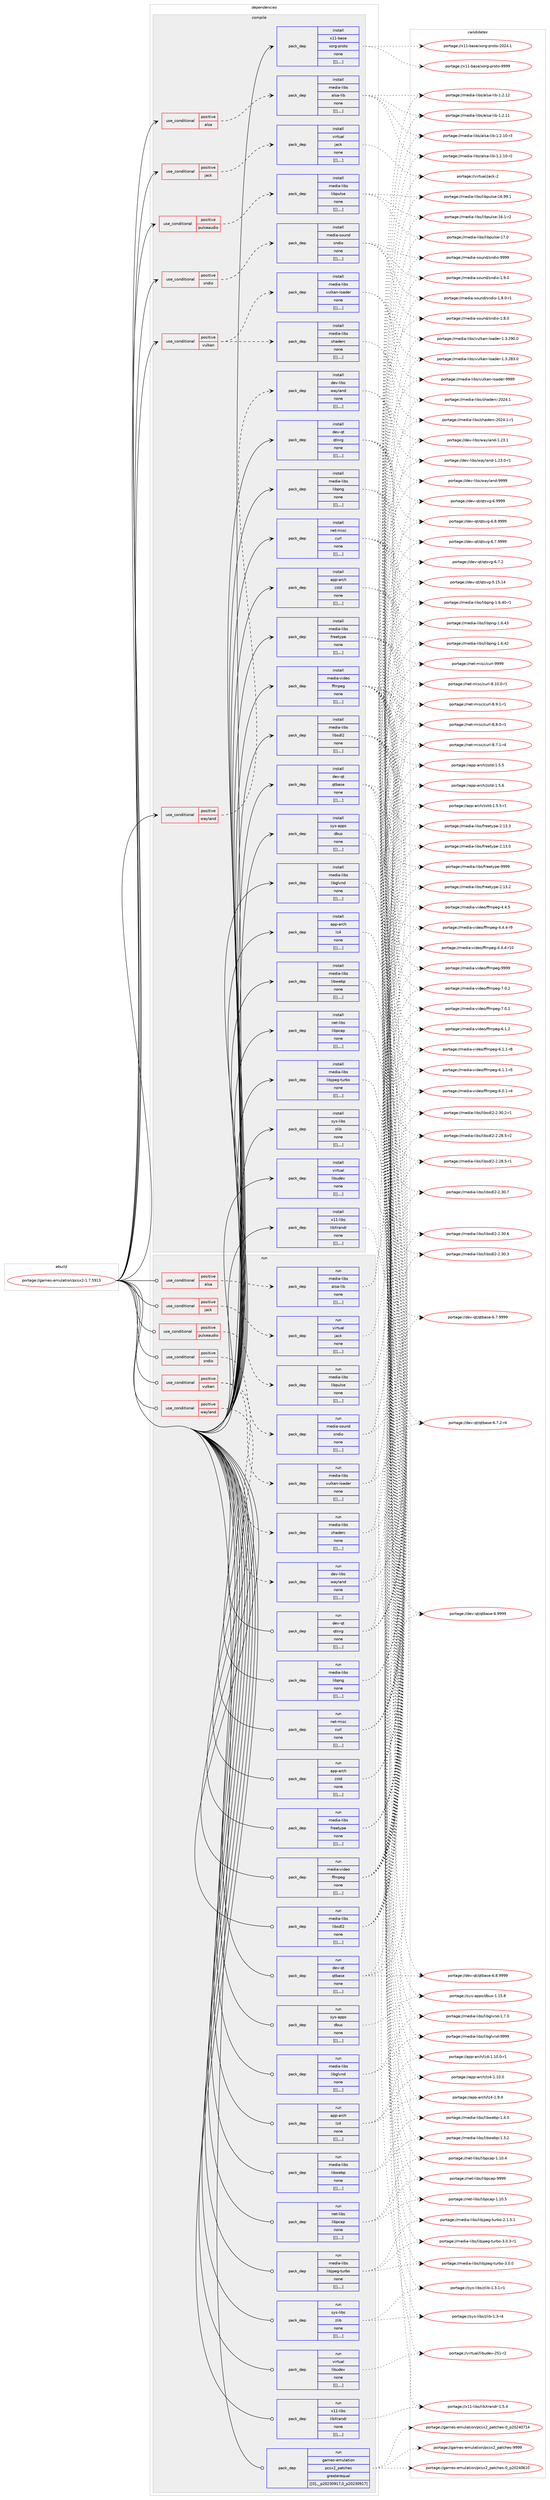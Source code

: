 digraph prolog {

# *************
# Graph options
# *************

newrank=true;
concentrate=true;
compound=true;
graph [rankdir=LR,fontname=Helvetica,fontsize=10,ranksep=1.5];#, ranksep=2.5, nodesep=0.2];
edge  [arrowhead=vee];
node  [fontname=Helvetica,fontsize=10];

# **********
# The ebuild
# **********

subgraph cluster_leftcol {
color=gray;
label=<<i>ebuild</i>>;
id [label="portage://games-emulation/pcsx2-1.7.5913", color=red, width=4, href="../games-emulation/pcsx2-1.7.5913.svg"];
}

# ****************
# The dependencies
# ****************

subgraph cluster_midcol {
color=gray;
label=<<i>dependencies</i>>;
subgraph cluster_compile {
fillcolor="#eeeeee";
style=filled;
label=<<i>compile</i>>;
subgraph cond65284 {
dependency231784 [label=<<TABLE BORDER="0" CELLBORDER="1" CELLSPACING="0" CELLPADDING="4"><TR><TD ROWSPAN="3" CELLPADDING="10">use_conditional</TD></TR><TR><TD>positive</TD></TR><TR><TD>alsa</TD></TR></TABLE>>, shape=none, color=red];
subgraph pack165015 {
dependency231785 [label=<<TABLE BORDER="0" CELLBORDER="1" CELLSPACING="0" CELLPADDING="4" WIDTH="220"><TR><TD ROWSPAN="6" CELLPADDING="30">pack_dep</TD></TR><TR><TD WIDTH="110">install</TD></TR><TR><TD>media-libs</TD></TR><TR><TD>alsa-lib</TD></TR><TR><TD>none</TD></TR><TR><TD>[[],,,,]</TD></TR></TABLE>>, shape=none, color=blue];
}
dependency231784:e -> dependency231785:w [weight=20,style="dashed",arrowhead="vee"];
}
id:e -> dependency231784:w [weight=20,style="solid",arrowhead="vee"];
subgraph cond65285 {
dependency231786 [label=<<TABLE BORDER="0" CELLBORDER="1" CELLSPACING="0" CELLPADDING="4"><TR><TD ROWSPAN="3" CELLPADDING="10">use_conditional</TD></TR><TR><TD>positive</TD></TR><TR><TD>jack</TD></TR></TABLE>>, shape=none, color=red];
subgraph pack165016 {
dependency231787 [label=<<TABLE BORDER="0" CELLBORDER="1" CELLSPACING="0" CELLPADDING="4" WIDTH="220"><TR><TD ROWSPAN="6" CELLPADDING="30">pack_dep</TD></TR><TR><TD WIDTH="110">install</TD></TR><TR><TD>virtual</TD></TR><TR><TD>jack</TD></TR><TR><TD>none</TD></TR><TR><TD>[[],,,,]</TD></TR></TABLE>>, shape=none, color=blue];
}
dependency231786:e -> dependency231787:w [weight=20,style="dashed",arrowhead="vee"];
}
id:e -> dependency231786:w [weight=20,style="solid",arrowhead="vee"];
subgraph cond65286 {
dependency231788 [label=<<TABLE BORDER="0" CELLBORDER="1" CELLSPACING="0" CELLPADDING="4"><TR><TD ROWSPAN="3" CELLPADDING="10">use_conditional</TD></TR><TR><TD>positive</TD></TR><TR><TD>pulseaudio</TD></TR></TABLE>>, shape=none, color=red];
subgraph pack165017 {
dependency231789 [label=<<TABLE BORDER="0" CELLBORDER="1" CELLSPACING="0" CELLPADDING="4" WIDTH="220"><TR><TD ROWSPAN="6" CELLPADDING="30">pack_dep</TD></TR><TR><TD WIDTH="110">install</TD></TR><TR><TD>media-libs</TD></TR><TR><TD>libpulse</TD></TR><TR><TD>none</TD></TR><TR><TD>[[],,,,]</TD></TR></TABLE>>, shape=none, color=blue];
}
dependency231788:e -> dependency231789:w [weight=20,style="dashed",arrowhead="vee"];
}
id:e -> dependency231788:w [weight=20,style="solid",arrowhead="vee"];
subgraph cond65287 {
dependency231790 [label=<<TABLE BORDER="0" CELLBORDER="1" CELLSPACING="0" CELLPADDING="4"><TR><TD ROWSPAN="3" CELLPADDING="10">use_conditional</TD></TR><TR><TD>positive</TD></TR><TR><TD>sndio</TD></TR></TABLE>>, shape=none, color=red];
subgraph pack165018 {
dependency231791 [label=<<TABLE BORDER="0" CELLBORDER="1" CELLSPACING="0" CELLPADDING="4" WIDTH="220"><TR><TD ROWSPAN="6" CELLPADDING="30">pack_dep</TD></TR><TR><TD WIDTH="110">install</TD></TR><TR><TD>media-sound</TD></TR><TR><TD>sndio</TD></TR><TR><TD>none</TD></TR><TR><TD>[[],,,,]</TD></TR></TABLE>>, shape=none, color=blue];
}
dependency231790:e -> dependency231791:w [weight=20,style="dashed",arrowhead="vee"];
}
id:e -> dependency231790:w [weight=20,style="solid",arrowhead="vee"];
subgraph cond65288 {
dependency231792 [label=<<TABLE BORDER="0" CELLBORDER="1" CELLSPACING="0" CELLPADDING="4"><TR><TD ROWSPAN="3" CELLPADDING="10">use_conditional</TD></TR><TR><TD>positive</TD></TR><TR><TD>vulkan</TD></TR></TABLE>>, shape=none, color=red];
subgraph pack165019 {
dependency231793 [label=<<TABLE BORDER="0" CELLBORDER="1" CELLSPACING="0" CELLPADDING="4" WIDTH="220"><TR><TD ROWSPAN="6" CELLPADDING="30">pack_dep</TD></TR><TR><TD WIDTH="110">install</TD></TR><TR><TD>media-libs</TD></TR><TR><TD>shaderc</TD></TR><TR><TD>none</TD></TR><TR><TD>[[],,,,]</TD></TR></TABLE>>, shape=none, color=blue];
}
dependency231792:e -> dependency231793:w [weight=20,style="dashed",arrowhead="vee"];
subgraph pack165020 {
dependency231794 [label=<<TABLE BORDER="0" CELLBORDER="1" CELLSPACING="0" CELLPADDING="4" WIDTH="220"><TR><TD ROWSPAN="6" CELLPADDING="30">pack_dep</TD></TR><TR><TD WIDTH="110">install</TD></TR><TR><TD>media-libs</TD></TR><TR><TD>vulkan-loader</TD></TR><TR><TD>none</TD></TR><TR><TD>[[],,,,]</TD></TR></TABLE>>, shape=none, color=blue];
}
dependency231792:e -> dependency231794:w [weight=20,style="dashed",arrowhead="vee"];
}
id:e -> dependency231792:w [weight=20,style="solid",arrowhead="vee"];
subgraph cond65289 {
dependency231795 [label=<<TABLE BORDER="0" CELLBORDER="1" CELLSPACING="0" CELLPADDING="4"><TR><TD ROWSPAN="3" CELLPADDING="10">use_conditional</TD></TR><TR><TD>positive</TD></TR><TR><TD>wayland</TD></TR></TABLE>>, shape=none, color=red];
subgraph pack165021 {
dependency231796 [label=<<TABLE BORDER="0" CELLBORDER="1" CELLSPACING="0" CELLPADDING="4" WIDTH="220"><TR><TD ROWSPAN="6" CELLPADDING="30">pack_dep</TD></TR><TR><TD WIDTH="110">install</TD></TR><TR><TD>dev-libs</TD></TR><TR><TD>wayland</TD></TR><TR><TD>none</TD></TR><TR><TD>[[],,,,]</TD></TR></TABLE>>, shape=none, color=blue];
}
dependency231795:e -> dependency231796:w [weight=20,style="dashed",arrowhead="vee"];
}
id:e -> dependency231795:w [weight=20,style="solid",arrowhead="vee"];
subgraph pack165022 {
dependency231797 [label=<<TABLE BORDER="0" CELLBORDER="1" CELLSPACING="0" CELLPADDING="4" WIDTH="220"><TR><TD ROWSPAN="6" CELLPADDING="30">pack_dep</TD></TR><TR><TD WIDTH="110">install</TD></TR><TR><TD>app-arch</TD></TR><TR><TD>lz4</TD></TR><TR><TD>none</TD></TR><TR><TD>[[],,,,]</TD></TR></TABLE>>, shape=none, color=blue];
}
id:e -> dependency231797:w [weight=20,style="solid",arrowhead="vee"];
subgraph pack165023 {
dependency231798 [label=<<TABLE BORDER="0" CELLBORDER="1" CELLSPACING="0" CELLPADDING="4" WIDTH="220"><TR><TD ROWSPAN="6" CELLPADDING="30">pack_dep</TD></TR><TR><TD WIDTH="110">install</TD></TR><TR><TD>app-arch</TD></TR><TR><TD>zstd</TD></TR><TR><TD>none</TD></TR><TR><TD>[[],,,,]</TD></TR></TABLE>>, shape=none, color=blue];
}
id:e -> dependency231798:w [weight=20,style="solid",arrowhead="vee"];
subgraph pack165024 {
dependency231799 [label=<<TABLE BORDER="0" CELLBORDER="1" CELLSPACING="0" CELLPADDING="4" WIDTH="220"><TR><TD ROWSPAN="6" CELLPADDING="30">pack_dep</TD></TR><TR><TD WIDTH="110">install</TD></TR><TR><TD>dev-qt</TD></TR><TR><TD>qtbase</TD></TR><TR><TD>none</TD></TR><TR><TD>[[],,,,]</TD></TR></TABLE>>, shape=none, color=blue];
}
id:e -> dependency231799:w [weight=20,style="solid",arrowhead="vee"];
subgraph pack165025 {
dependency231800 [label=<<TABLE BORDER="0" CELLBORDER="1" CELLSPACING="0" CELLPADDING="4" WIDTH="220"><TR><TD ROWSPAN="6" CELLPADDING="30">pack_dep</TD></TR><TR><TD WIDTH="110">install</TD></TR><TR><TD>dev-qt</TD></TR><TR><TD>qtsvg</TD></TR><TR><TD>none</TD></TR><TR><TD>[[],,,,]</TD></TR></TABLE>>, shape=none, color=blue];
}
id:e -> dependency231800:w [weight=20,style="solid",arrowhead="vee"];
subgraph pack165026 {
dependency231801 [label=<<TABLE BORDER="0" CELLBORDER="1" CELLSPACING="0" CELLPADDING="4" WIDTH="220"><TR><TD ROWSPAN="6" CELLPADDING="30">pack_dep</TD></TR><TR><TD WIDTH="110">install</TD></TR><TR><TD>media-libs</TD></TR><TR><TD>freetype</TD></TR><TR><TD>none</TD></TR><TR><TD>[[],,,,]</TD></TR></TABLE>>, shape=none, color=blue];
}
id:e -> dependency231801:w [weight=20,style="solid",arrowhead="vee"];
subgraph pack165027 {
dependency231802 [label=<<TABLE BORDER="0" CELLBORDER="1" CELLSPACING="0" CELLPADDING="4" WIDTH="220"><TR><TD ROWSPAN="6" CELLPADDING="30">pack_dep</TD></TR><TR><TD WIDTH="110">install</TD></TR><TR><TD>media-libs</TD></TR><TR><TD>libglvnd</TD></TR><TR><TD>none</TD></TR><TR><TD>[[],,,,]</TD></TR></TABLE>>, shape=none, color=blue];
}
id:e -> dependency231802:w [weight=20,style="solid",arrowhead="vee"];
subgraph pack165028 {
dependency231803 [label=<<TABLE BORDER="0" CELLBORDER="1" CELLSPACING="0" CELLPADDING="4" WIDTH="220"><TR><TD ROWSPAN="6" CELLPADDING="30">pack_dep</TD></TR><TR><TD WIDTH="110">install</TD></TR><TR><TD>media-libs</TD></TR><TR><TD>libjpeg-turbo</TD></TR><TR><TD>none</TD></TR><TR><TD>[[],,,,]</TD></TR></TABLE>>, shape=none, color=blue];
}
id:e -> dependency231803:w [weight=20,style="solid",arrowhead="vee"];
subgraph pack165029 {
dependency231804 [label=<<TABLE BORDER="0" CELLBORDER="1" CELLSPACING="0" CELLPADDING="4" WIDTH="220"><TR><TD ROWSPAN="6" CELLPADDING="30">pack_dep</TD></TR><TR><TD WIDTH="110">install</TD></TR><TR><TD>media-libs</TD></TR><TR><TD>libpng</TD></TR><TR><TD>none</TD></TR><TR><TD>[[],,,,]</TD></TR></TABLE>>, shape=none, color=blue];
}
id:e -> dependency231804:w [weight=20,style="solid",arrowhead="vee"];
subgraph pack165030 {
dependency231805 [label=<<TABLE BORDER="0" CELLBORDER="1" CELLSPACING="0" CELLPADDING="4" WIDTH="220"><TR><TD ROWSPAN="6" CELLPADDING="30">pack_dep</TD></TR><TR><TD WIDTH="110">install</TD></TR><TR><TD>media-libs</TD></TR><TR><TD>libsdl2</TD></TR><TR><TD>none</TD></TR><TR><TD>[[],,,,]</TD></TR></TABLE>>, shape=none, color=blue];
}
id:e -> dependency231805:w [weight=20,style="solid",arrowhead="vee"];
subgraph pack165031 {
dependency231806 [label=<<TABLE BORDER="0" CELLBORDER="1" CELLSPACING="0" CELLPADDING="4" WIDTH="220"><TR><TD ROWSPAN="6" CELLPADDING="30">pack_dep</TD></TR><TR><TD WIDTH="110">install</TD></TR><TR><TD>media-libs</TD></TR><TR><TD>libwebp</TD></TR><TR><TD>none</TD></TR><TR><TD>[[],,,,]</TD></TR></TABLE>>, shape=none, color=blue];
}
id:e -> dependency231806:w [weight=20,style="solid",arrowhead="vee"];
subgraph pack165032 {
dependency231807 [label=<<TABLE BORDER="0" CELLBORDER="1" CELLSPACING="0" CELLPADDING="4" WIDTH="220"><TR><TD ROWSPAN="6" CELLPADDING="30">pack_dep</TD></TR><TR><TD WIDTH="110">install</TD></TR><TR><TD>media-video</TD></TR><TR><TD>ffmpeg</TD></TR><TR><TD>none</TD></TR><TR><TD>[[],,,,]</TD></TR></TABLE>>, shape=none, color=blue];
}
id:e -> dependency231807:w [weight=20,style="solid",arrowhead="vee"];
subgraph pack165033 {
dependency231808 [label=<<TABLE BORDER="0" CELLBORDER="1" CELLSPACING="0" CELLPADDING="4" WIDTH="220"><TR><TD ROWSPAN="6" CELLPADDING="30">pack_dep</TD></TR><TR><TD WIDTH="110">install</TD></TR><TR><TD>net-libs</TD></TR><TR><TD>libpcap</TD></TR><TR><TD>none</TD></TR><TR><TD>[[],,,,]</TD></TR></TABLE>>, shape=none, color=blue];
}
id:e -> dependency231808:w [weight=20,style="solid",arrowhead="vee"];
subgraph pack165034 {
dependency231809 [label=<<TABLE BORDER="0" CELLBORDER="1" CELLSPACING="0" CELLPADDING="4" WIDTH="220"><TR><TD ROWSPAN="6" CELLPADDING="30">pack_dep</TD></TR><TR><TD WIDTH="110">install</TD></TR><TR><TD>net-misc</TD></TR><TR><TD>curl</TD></TR><TR><TD>none</TD></TR><TR><TD>[[],,,,]</TD></TR></TABLE>>, shape=none, color=blue];
}
id:e -> dependency231809:w [weight=20,style="solid",arrowhead="vee"];
subgraph pack165035 {
dependency231810 [label=<<TABLE BORDER="0" CELLBORDER="1" CELLSPACING="0" CELLPADDING="4" WIDTH="220"><TR><TD ROWSPAN="6" CELLPADDING="30">pack_dep</TD></TR><TR><TD WIDTH="110">install</TD></TR><TR><TD>sys-apps</TD></TR><TR><TD>dbus</TD></TR><TR><TD>none</TD></TR><TR><TD>[[],,,,]</TD></TR></TABLE>>, shape=none, color=blue];
}
id:e -> dependency231810:w [weight=20,style="solid",arrowhead="vee"];
subgraph pack165036 {
dependency231811 [label=<<TABLE BORDER="0" CELLBORDER="1" CELLSPACING="0" CELLPADDING="4" WIDTH="220"><TR><TD ROWSPAN="6" CELLPADDING="30">pack_dep</TD></TR><TR><TD WIDTH="110">install</TD></TR><TR><TD>sys-libs</TD></TR><TR><TD>zlib</TD></TR><TR><TD>none</TD></TR><TR><TD>[[],,,,]</TD></TR></TABLE>>, shape=none, color=blue];
}
id:e -> dependency231811:w [weight=20,style="solid",arrowhead="vee"];
subgraph pack165037 {
dependency231812 [label=<<TABLE BORDER="0" CELLBORDER="1" CELLSPACING="0" CELLPADDING="4" WIDTH="220"><TR><TD ROWSPAN="6" CELLPADDING="30">pack_dep</TD></TR><TR><TD WIDTH="110">install</TD></TR><TR><TD>virtual</TD></TR><TR><TD>libudev</TD></TR><TR><TD>none</TD></TR><TR><TD>[[],,,,]</TD></TR></TABLE>>, shape=none, color=blue];
}
id:e -> dependency231812:w [weight=20,style="solid",arrowhead="vee"];
subgraph pack165038 {
dependency231813 [label=<<TABLE BORDER="0" CELLBORDER="1" CELLSPACING="0" CELLPADDING="4" WIDTH="220"><TR><TD ROWSPAN="6" CELLPADDING="30">pack_dep</TD></TR><TR><TD WIDTH="110">install</TD></TR><TR><TD>x11-base</TD></TR><TR><TD>xorg-proto</TD></TR><TR><TD>none</TD></TR><TR><TD>[[],,,,]</TD></TR></TABLE>>, shape=none, color=blue];
}
id:e -> dependency231813:w [weight=20,style="solid",arrowhead="vee"];
subgraph pack165039 {
dependency231814 [label=<<TABLE BORDER="0" CELLBORDER="1" CELLSPACING="0" CELLPADDING="4" WIDTH="220"><TR><TD ROWSPAN="6" CELLPADDING="30">pack_dep</TD></TR><TR><TD WIDTH="110">install</TD></TR><TR><TD>x11-libs</TD></TR><TR><TD>libXrandr</TD></TR><TR><TD>none</TD></TR><TR><TD>[[],,,,]</TD></TR></TABLE>>, shape=none, color=blue];
}
id:e -> dependency231814:w [weight=20,style="solid",arrowhead="vee"];
}
subgraph cluster_compileandrun {
fillcolor="#eeeeee";
style=filled;
label=<<i>compile and run</i>>;
}
subgraph cluster_run {
fillcolor="#eeeeee";
style=filled;
label=<<i>run</i>>;
subgraph cond65290 {
dependency231815 [label=<<TABLE BORDER="0" CELLBORDER="1" CELLSPACING="0" CELLPADDING="4"><TR><TD ROWSPAN="3" CELLPADDING="10">use_conditional</TD></TR><TR><TD>positive</TD></TR><TR><TD>alsa</TD></TR></TABLE>>, shape=none, color=red];
subgraph pack165040 {
dependency231816 [label=<<TABLE BORDER="0" CELLBORDER="1" CELLSPACING="0" CELLPADDING="4" WIDTH="220"><TR><TD ROWSPAN="6" CELLPADDING="30">pack_dep</TD></TR><TR><TD WIDTH="110">run</TD></TR><TR><TD>media-libs</TD></TR><TR><TD>alsa-lib</TD></TR><TR><TD>none</TD></TR><TR><TD>[[],,,,]</TD></TR></TABLE>>, shape=none, color=blue];
}
dependency231815:e -> dependency231816:w [weight=20,style="dashed",arrowhead="vee"];
}
id:e -> dependency231815:w [weight=20,style="solid",arrowhead="odot"];
subgraph cond65291 {
dependency231817 [label=<<TABLE BORDER="0" CELLBORDER="1" CELLSPACING="0" CELLPADDING="4"><TR><TD ROWSPAN="3" CELLPADDING="10">use_conditional</TD></TR><TR><TD>positive</TD></TR><TR><TD>jack</TD></TR></TABLE>>, shape=none, color=red];
subgraph pack165041 {
dependency231818 [label=<<TABLE BORDER="0" CELLBORDER="1" CELLSPACING="0" CELLPADDING="4" WIDTH="220"><TR><TD ROWSPAN="6" CELLPADDING="30">pack_dep</TD></TR><TR><TD WIDTH="110">run</TD></TR><TR><TD>virtual</TD></TR><TR><TD>jack</TD></TR><TR><TD>none</TD></TR><TR><TD>[[],,,,]</TD></TR></TABLE>>, shape=none, color=blue];
}
dependency231817:e -> dependency231818:w [weight=20,style="dashed",arrowhead="vee"];
}
id:e -> dependency231817:w [weight=20,style="solid",arrowhead="odot"];
subgraph cond65292 {
dependency231819 [label=<<TABLE BORDER="0" CELLBORDER="1" CELLSPACING="0" CELLPADDING="4"><TR><TD ROWSPAN="3" CELLPADDING="10">use_conditional</TD></TR><TR><TD>positive</TD></TR><TR><TD>pulseaudio</TD></TR></TABLE>>, shape=none, color=red];
subgraph pack165042 {
dependency231820 [label=<<TABLE BORDER="0" CELLBORDER="1" CELLSPACING="0" CELLPADDING="4" WIDTH="220"><TR><TD ROWSPAN="6" CELLPADDING="30">pack_dep</TD></TR><TR><TD WIDTH="110">run</TD></TR><TR><TD>media-libs</TD></TR><TR><TD>libpulse</TD></TR><TR><TD>none</TD></TR><TR><TD>[[],,,,]</TD></TR></TABLE>>, shape=none, color=blue];
}
dependency231819:e -> dependency231820:w [weight=20,style="dashed",arrowhead="vee"];
}
id:e -> dependency231819:w [weight=20,style="solid",arrowhead="odot"];
subgraph cond65293 {
dependency231821 [label=<<TABLE BORDER="0" CELLBORDER="1" CELLSPACING="0" CELLPADDING="4"><TR><TD ROWSPAN="3" CELLPADDING="10">use_conditional</TD></TR><TR><TD>positive</TD></TR><TR><TD>sndio</TD></TR></TABLE>>, shape=none, color=red];
subgraph pack165043 {
dependency231822 [label=<<TABLE BORDER="0" CELLBORDER="1" CELLSPACING="0" CELLPADDING="4" WIDTH="220"><TR><TD ROWSPAN="6" CELLPADDING="30">pack_dep</TD></TR><TR><TD WIDTH="110">run</TD></TR><TR><TD>media-sound</TD></TR><TR><TD>sndio</TD></TR><TR><TD>none</TD></TR><TR><TD>[[],,,,]</TD></TR></TABLE>>, shape=none, color=blue];
}
dependency231821:e -> dependency231822:w [weight=20,style="dashed",arrowhead="vee"];
}
id:e -> dependency231821:w [weight=20,style="solid",arrowhead="odot"];
subgraph cond65294 {
dependency231823 [label=<<TABLE BORDER="0" CELLBORDER="1" CELLSPACING="0" CELLPADDING="4"><TR><TD ROWSPAN="3" CELLPADDING="10">use_conditional</TD></TR><TR><TD>positive</TD></TR><TR><TD>vulkan</TD></TR></TABLE>>, shape=none, color=red];
subgraph pack165044 {
dependency231824 [label=<<TABLE BORDER="0" CELLBORDER="1" CELLSPACING="0" CELLPADDING="4" WIDTH="220"><TR><TD ROWSPAN="6" CELLPADDING="30">pack_dep</TD></TR><TR><TD WIDTH="110">run</TD></TR><TR><TD>media-libs</TD></TR><TR><TD>shaderc</TD></TR><TR><TD>none</TD></TR><TR><TD>[[],,,,]</TD></TR></TABLE>>, shape=none, color=blue];
}
dependency231823:e -> dependency231824:w [weight=20,style="dashed",arrowhead="vee"];
subgraph pack165045 {
dependency231825 [label=<<TABLE BORDER="0" CELLBORDER="1" CELLSPACING="0" CELLPADDING="4" WIDTH="220"><TR><TD ROWSPAN="6" CELLPADDING="30">pack_dep</TD></TR><TR><TD WIDTH="110">run</TD></TR><TR><TD>media-libs</TD></TR><TR><TD>vulkan-loader</TD></TR><TR><TD>none</TD></TR><TR><TD>[[],,,,]</TD></TR></TABLE>>, shape=none, color=blue];
}
dependency231823:e -> dependency231825:w [weight=20,style="dashed",arrowhead="vee"];
}
id:e -> dependency231823:w [weight=20,style="solid",arrowhead="odot"];
subgraph cond65295 {
dependency231826 [label=<<TABLE BORDER="0" CELLBORDER="1" CELLSPACING="0" CELLPADDING="4"><TR><TD ROWSPAN="3" CELLPADDING="10">use_conditional</TD></TR><TR><TD>positive</TD></TR><TR><TD>wayland</TD></TR></TABLE>>, shape=none, color=red];
subgraph pack165046 {
dependency231827 [label=<<TABLE BORDER="0" CELLBORDER="1" CELLSPACING="0" CELLPADDING="4" WIDTH="220"><TR><TD ROWSPAN="6" CELLPADDING="30">pack_dep</TD></TR><TR><TD WIDTH="110">run</TD></TR><TR><TD>dev-libs</TD></TR><TR><TD>wayland</TD></TR><TR><TD>none</TD></TR><TR><TD>[[],,,,]</TD></TR></TABLE>>, shape=none, color=blue];
}
dependency231826:e -> dependency231827:w [weight=20,style="dashed",arrowhead="vee"];
}
id:e -> dependency231826:w [weight=20,style="solid",arrowhead="odot"];
subgraph pack165047 {
dependency231828 [label=<<TABLE BORDER="0" CELLBORDER="1" CELLSPACING="0" CELLPADDING="4" WIDTH="220"><TR><TD ROWSPAN="6" CELLPADDING="30">pack_dep</TD></TR><TR><TD WIDTH="110">run</TD></TR><TR><TD>app-arch</TD></TR><TR><TD>lz4</TD></TR><TR><TD>none</TD></TR><TR><TD>[[],,,,]</TD></TR></TABLE>>, shape=none, color=blue];
}
id:e -> dependency231828:w [weight=20,style="solid",arrowhead="odot"];
subgraph pack165048 {
dependency231829 [label=<<TABLE BORDER="0" CELLBORDER="1" CELLSPACING="0" CELLPADDING="4" WIDTH="220"><TR><TD ROWSPAN="6" CELLPADDING="30">pack_dep</TD></TR><TR><TD WIDTH="110">run</TD></TR><TR><TD>app-arch</TD></TR><TR><TD>zstd</TD></TR><TR><TD>none</TD></TR><TR><TD>[[],,,,]</TD></TR></TABLE>>, shape=none, color=blue];
}
id:e -> dependency231829:w [weight=20,style="solid",arrowhead="odot"];
subgraph pack165049 {
dependency231830 [label=<<TABLE BORDER="0" CELLBORDER="1" CELLSPACING="0" CELLPADDING="4" WIDTH="220"><TR><TD ROWSPAN="6" CELLPADDING="30">pack_dep</TD></TR><TR><TD WIDTH="110">run</TD></TR><TR><TD>dev-qt</TD></TR><TR><TD>qtbase</TD></TR><TR><TD>none</TD></TR><TR><TD>[[],,,,]</TD></TR></TABLE>>, shape=none, color=blue];
}
id:e -> dependency231830:w [weight=20,style="solid",arrowhead="odot"];
subgraph pack165050 {
dependency231831 [label=<<TABLE BORDER="0" CELLBORDER="1" CELLSPACING="0" CELLPADDING="4" WIDTH="220"><TR><TD ROWSPAN="6" CELLPADDING="30">pack_dep</TD></TR><TR><TD WIDTH="110">run</TD></TR><TR><TD>dev-qt</TD></TR><TR><TD>qtsvg</TD></TR><TR><TD>none</TD></TR><TR><TD>[[],,,,]</TD></TR></TABLE>>, shape=none, color=blue];
}
id:e -> dependency231831:w [weight=20,style="solid",arrowhead="odot"];
subgraph pack165051 {
dependency231832 [label=<<TABLE BORDER="0" CELLBORDER="1" CELLSPACING="0" CELLPADDING="4" WIDTH="220"><TR><TD ROWSPAN="6" CELLPADDING="30">pack_dep</TD></TR><TR><TD WIDTH="110">run</TD></TR><TR><TD>games-emulation</TD></TR><TR><TD>pcsx2_patches</TD></TR><TR><TD>greaterequal</TD></TR><TR><TD>[[0],,_p20230917,0_p20230917]</TD></TR></TABLE>>, shape=none, color=blue];
}
id:e -> dependency231832:w [weight=20,style="solid",arrowhead="odot"];
subgraph pack165052 {
dependency231833 [label=<<TABLE BORDER="0" CELLBORDER="1" CELLSPACING="0" CELLPADDING="4" WIDTH="220"><TR><TD ROWSPAN="6" CELLPADDING="30">pack_dep</TD></TR><TR><TD WIDTH="110">run</TD></TR><TR><TD>media-libs</TD></TR><TR><TD>freetype</TD></TR><TR><TD>none</TD></TR><TR><TD>[[],,,,]</TD></TR></TABLE>>, shape=none, color=blue];
}
id:e -> dependency231833:w [weight=20,style="solid",arrowhead="odot"];
subgraph pack165053 {
dependency231834 [label=<<TABLE BORDER="0" CELLBORDER="1" CELLSPACING="0" CELLPADDING="4" WIDTH="220"><TR><TD ROWSPAN="6" CELLPADDING="30">pack_dep</TD></TR><TR><TD WIDTH="110">run</TD></TR><TR><TD>media-libs</TD></TR><TR><TD>libglvnd</TD></TR><TR><TD>none</TD></TR><TR><TD>[[],,,,]</TD></TR></TABLE>>, shape=none, color=blue];
}
id:e -> dependency231834:w [weight=20,style="solid",arrowhead="odot"];
subgraph pack165054 {
dependency231835 [label=<<TABLE BORDER="0" CELLBORDER="1" CELLSPACING="0" CELLPADDING="4" WIDTH="220"><TR><TD ROWSPAN="6" CELLPADDING="30">pack_dep</TD></TR><TR><TD WIDTH="110">run</TD></TR><TR><TD>media-libs</TD></TR><TR><TD>libjpeg-turbo</TD></TR><TR><TD>none</TD></TR><TR><TD>[[],,,,]</TD></TR></TABLE>>, shape=none, color=blue];
}
id:e -> dependency231835:w [weight=20,style="solid",arrowhead="odot"];
subgraph pack165055 {
dependency231836 [label=<<TABLE BORDER="0" CELLBORDER="1" CELLSPACING="0" CELLPADDING="4" WIDTH="220"><TR><TD ROWSPAN="6" CELLPADDING="30">pack_dep</TD></TR><TR><TD WIDTH="110">run</TD></TR><TR><TD>media-libs</TD></TR><TR><TD>libpng</TD></TR><TR><TD>none</TD></TR><TR><TD>[[],,,,]</TD></TR></TABLE>>, shape=none, color=blue];
}
id:e -> dependency231836:w [weight=20,style="solid",arrowhead="odot"];
subgraph pack165056 {
dependency231837 [label=<<TABLE BORDER="0" CELLBORDER="1" CELLSPACING="0" CELLPADDING="4" WIDTH="220"><TR><TD ROWSPAN="6" CELLPADDING="30">pack_dep</TD></TR><TR><TD WIDTH="110">run</TD></TR><TR><TD>media-libs</TD></TR><TR><TD>libsdl2</TD></TR><TR><TD>none</TD></TR><TR><TD>[[],,,,]</TD></TR></TABLE>>, shape=none, color=blue];
}
id:e -> dependency231837:w [weight=20,style="solid",arrowhead="odot"];
subgraph pack165057 {
dependency231838 [label=<<TABLE BORDER="0" CELLBORDER="1" CELLSPACING="0" CELLPADDING="4" WIDTH="220"><TR><TD ROWSPAN="6" CELLPADDING="30">pack_dep</TD></TR><TR><TD WIDTH="110">run</TD></TR><TR><TD>media-libs</TD></TR><TR><TD>libwebp</TD></TR><TR><TD>none</TD></TR><TR><TD>[[],,,,]</TD></TR></TABLE>>, shape=none, color=blue];
}
id:e -> dependency231838:w [weight=20,style="solid",arrowhead="odot"];
subgraph pack165058 {
dependency231839 [label=<<TABLE BORDER="0" CELLBORDER="1" CELLSPACING="0" CELLPADDING="4" WIDTH="220"><TR><TD ROWSPAN="6" CELLPADDING="30">pack_dep</TD></TR><TR><TD WIDTH="110">run</TD></TR><TR><TD>media-video</TD></TR><TR><TD>ffmpeg</TD></TR><TR><TD>none</TD></TR><TR><TD>[[],,,,]</TD></TR></TABLE>>, shape=none, color=blue];
}
id:e -> dependency231839:w [weight=20,style="solid",arrowhead="odot"];
subgraph pack165059 {
dependency231840 [label=<<TABLE BORDER="0" CELLBORDER="1" CELLSPACING="0" CELLPADDING="4" WIDTH="220"><TR><TD ROWSPAN="6" CELLPADDING="30">pack_dep</TD></TR><TR><TD WIDTH="110">run</TD></TR><TR><TD>net-libs</TD></TR><TR><TD>libpcap</TD></TR><TR><TD>none</TD></TR><TR><TD>[[],,,,]</TD></TR></TABLE>>, shape=none, color=blue];
}
id:e -> dependency231840:w [weight=20,style="solid",arrowhead="odot"];
subgraph pack165060 {
dependency231841 [label=<<TABLE BORDER="0" CELLBORDER="1" CELLSPACING="0" CELLPADDING="4" WIDTH="220"><TR><TD ROWSPAN="6" CELLPADDING="30">pack_dep</TD></TR><TR><TD WIDTH="110">run</TD></TR><TR><TD>net-misc</TD></TR><TR><TD>curl</TD></TR><TR><TD>none</TD></TR><TR><TD>[[],,,,]</TD></TR></TABLE>>, shape=none, color=blue];
}
id:e -> dependency231841:w [weight=20,style="solid",arrowhead="odot"];
subgraph pack165061 {
dependency231842 [label=<<TABLE BORDER="0" CELLBORDER="1" CELLSPACING="0" CELLPADDING="4" WIDTH="220"><TR><TD ROWSPAN="6" CELLPADDING="30">pack_dep</TD></TR><TR><TD WIDTH="110">run</TD></TR><TR><TD>sys-apps</TD></TR><TR><TD>dbus</TD></TR><TR><TD>none</TD></TR><TR><TD>[[],,,,]</TD></TR></TABLE>>, shape=none, color=blue];
}
id:e -> dependency231842:w [weight=20,style="solid",arrowhead="odot"];
subgraph pack165062 {
dependency231843 [label=<<TABLE BORDER="0" CELLBORDER="1" CELLSPACING="0" CELLPADDING="4" WIDTH="220"><TR><TD ROWSPAN="6" CELLPADDING="30">pack_dep</TD></TR><TR><TD WIDTH="110">run</TD></TR><TR><TD>sys-libs</TD></TR><TR><TD>zlib</TD></TR><TR><TD>none</TD></TR><TR><TD>[[],,,,]</TD></TR></TABLE>>, shape=none, color=blue];
}
id:e -> dependency231843:w [weight=20,style="solid",arrowhead="odot"];
subgraph pack165063 {
dependency231844 [label=<<TABLE BORDER="0" CELLBORDER="1" CELLSPACING="0" CELLPADDING="4" WIDTH="220"><TR><TD ROWSPAN="6" CELLPADDING="30">pack_dep</TD></TR><TR><TD WIDTH="110">run</TD></TR><TR><TD>virtual</TD></TR><TR><TD>libudev</TD></TR><TR><TD>none</TD></TR><TR><TD>[[],,,,]</TD></TR></TABLE>>, shape=none, color=blue];
}
id:e -> dependency231844:w [weight=20,style="solid",arrowhead="odot"];
subgraph pack165064 {
dependency231845 [label=<<TABLE BORDER="0" CELLBORDER="1" CELLSPACING="0" CELLPADDING="4" WIDTH="220"><TR><TD ROWSPAN="6" CELLPADDING="30">pack_dep</TD></TR><TR><TD WIDTH="110">run</TD></TR><TR><TD>x11-libs</TD></TR><TR><TD>libXrandr</TD></TR><TR><TD>none</TD></TR><TR><TD>[[],,,,]</TD></TR></TABLE>>, shape=none, color=blue];
}
id:e -> dependency231845:w [weight=20,style="solid",arrowhead="odot"];
}
}

# **************
# The candidates
# **************

subgraph cluster_choices {
rank=same;
color=gray;
label=<<i>candidates</i>>;

subgraph choice165015 {
color=black;
nodesep=1;
choice109101100105974510810598115479710811597451081059845494650464950 [label="portage://media-libs/alsa-lib-1.2.12", color=red, width=4,href="../media-libs/alsa-lib-1.2.12.svg"];
choice109101100105974510810598115479710811597451081059845494650464949 [label="portage://media-libs/alsa-lib-1.2.11", color=red, width=4,href="../media-libs/alsa-lib-1.2.11.svg"];
choice1091011001059745108105981154797108115974510810598454946504649484511451 [label="portage://media-libs/alsa-lib-1.2.10-r3", color=red, width=4,href="../media-libs/alsa-lib-1.2.10-r3.svg"];
choice1091011001059745108105981154797108115974510810598454946504649484511450 [label="portage://media-libs/alsa-lib-1.2.10-r2", color=red, width=4,href="../media-libs/alsa-lib-1.2.10-r2.svg"];
dependency231785:e -> choice109101100105974510810598115479710811597451081059845494650464950:w [style=dotted,weight="100"];
dependency231785:e -> choice109101100105974510810598115479710811597451081059845494650464949:w [style=dotted,weight="100"];
dependency231785:e -> choice1091011001059745108105981154797108115974510810598454946504649484511451:w [style=dotted,weight="100"];
dependency231785:e -> choice1091011001059745108105981154797108115974510810598454946504649484511450:w [style=dotted,weight="100"];
}
subgraph choice165016 {
color=black;
nodesep=1;
choice118105114116117971084710697991074550 [label="portage://virtual/jack-2", color=red, width=4,href="../virtual/jack-2.svg"];
dependency231787:e -> choice118105114116117971084710697991074550:w [style=dotted,weight="100"];
}
subgraph choice165017 {
color=black;
nodesep=1;
choice10910110010597451081059811547108105981121171081151014549554648 [label="portage://media-libs/libpulse-17.0", color=red, width=4,href="../media-libs/libpulse-17.0.svg"];
choice10910110010597451081059811547108105981121171081151014549544657574649 [label="portage://media-libs/libpulse-16.99.1", color=red, width=4,href="../media-libs/libpulse-16.99.1.svg"];
choice109101100105974510810598115471081059811211710811510145495446494511450 [label="portage://media-libs/libpulse-16.1-r2", color=red, width=4,href="../media-libs/libpulse-16.1-r2.svg"];
dependency231789:e -> choice10910110010597451081059811547108105981121171081151014549554648:w [style=dotted,weight="100"];
dependency231789:e -> choice10910110010597451081059811547108105981121171081151014549544657574649:w [style=dotted,weight="100"];
dependency231789:e -> choice109101100105974510810598115471081059811211710811510145495446494511450:w [style=dotted,weight="100"];
}
subgraph choice165018 {
color=black;
nodesep=1;
choice1091011001059745115111117110100471151101001051114557575757 [label="portage://media-sound/sndio-9999", color=red, width=4,href="../media-sound/sndio-9999.svg"];
choice109101100105974511511111711010047115110100105111454946574648 [label="portage://media-sound/sndio-1.9.0", color=red, width=4,href="../media-sound/sndio-1.9.0.svg"];
choice1091011001059745115111117110100471151101001051114549465646484511449 [label="portage://media-sound/sndio-1.8.0-r1", color=red, width=4,href="../media-sound/sndio-1.8.0-r1.svg"];
choice109101100105974511511111711010047115110100105111454946564648 [label="portage://media-sound/sndio-1.8.0", color=red, width=4,href="../media-sound/sndio-1.8.0.svg"];
dependency231791:e -> choice1091011001059745115111117110100471151101001051114557575757:w [style=dotted,weight="100"];
dependency231791:e -> choice109101100105974511511111711010047115110100105111454946574648:w [style=dotted,weight="100"];
dependency231791:e -> choice1091011001059745115111117110100471151101001051114549465646484511449:w [style=dotted,weight="100"];
dependency231791:e -> choice109101100105974511511111711010047115110100105111454946564648:w [style=dotted,weight="100"];
}
subgraph choice165019 {
color=black;
nodesep=1;
choice109101100105974510810598115471151049710010111499455048505246494511449 [label="portage://media-libs/shaderc-2024.1-r1", color=red, width=4,href="../media-libs/shaderc-2024.1-r1.svg"];
choice10910110010597451081059811547115104971001011149945504850524649 [label="portage://media-libs/shaderc-2024.1", color=red, width=4,href="../media-libs/shaderc-2024.1.svg"];
dependency231793:e -> choice109101100105974510810598115471151049710010111499455048505246494511449:w [style=dotted,weight="100"];
dependency231793:e -> choice10910110010597451081059811547115104971001011149945504850524649:w [style=dotted,weight="100"];
}
subgraph choice165020 {
color=black;
nodesep=1;
choice109101100105974510810598115471181171081079711045108111971001011144557575757 [label="portage://media-libs/vulkan-loader-9999", color=red, width=4,href="../media-libs/vulkan-loader-9999.svg"];
choice1091011001059745108105981154711811710810797110451081119710010111445494651465057484648 [label="portage://media-libs/vulkan-loader-1.3.290.0", color=red, width=4,href="../media-libs/vulkan-loader-1.3.290.0.svg"];
choice1091011001059745108105981154711811710810797110451081119710010111445494651465056514648 [label="portage://media-libs/vulkan-loader-1.3.283.0", color=red, width=4,href="../media-libs/vulkan-loader-1.3.283.0.svg"];
dependency231794:e -> choice109101100105974510810598115471181171081079711045108111971001011144557575757:w [style=dotted,weight="100"];
dependency231794:e -> choice1091011001059745108105981154711811710810797110451081119710010111445494651465057484648:w [style=dotted,weight="100"];
dependency231794:e -> choice1091011001059745108105981154711811710810797110451081119710010111445494651465056514648:w [style=dotted,weight="100"];
}
subgraph choice165021 {
color=black;
nodesep=1;
choice10010111845108105981154711997121108971101004557575757 [label="portage://dev-libs/wayland-9999", color=red, width=4,href="../dev-libs/wayland-9999.svg"];
choice100101118451081059811547119971211089711010045494650514649 [label="portage://dev-libs/wayland-1.23.1", color=red, width=4,href="../dev-libs/wayland-1.23.1.svg"];
choice1001011184510810598115471199712110897110100454946505146484511449 [label="portage://dev-libs/wayland-1.23.0-r1", color=red, width=4,href="../dev-libs/wayland-1.23.0-r1.svg"];
dependency231796:e -> choice10010111845108105981154711997121108971101004557575757:w [style=dotted,weight="100"];
dependency231796:e -> choice100101118451081059811547119971211089711010045494650514649:w [style=dotted,weight="100"];
dependency231796:e -> choice1001011184510810598115471199712110897110100454946505146484511449:w [style=dotted,weight="100"];
}
subgraph choice165022 {
color=black;
nodesep=1;
choice971121124597114991044710812252454946494846484511449 [label="portage://app-arch/lz4-1.10.0-r1", color=red, width=4,href="../app-arch/lz4-1.10.0-r1.svg"];
choice97112112459711499104471081225245494649484648 [label="portage://app-arch/lz4-1.10.0", color=red, width=4,href="../app-arch/lz4-1.10.0.svg"];
choice971121124597114991044710812252454946574652 [label="portage://app-arch/lz4-1.9.4", color=red, width=4,href="../app-arch/lz4-1.9.4.svg"];
dependency231797:e -> choice971121124597114991044710812252454946494846484511449:w [style=dotted,weight="100"];
dependency231797:e -> choice97112112459711499104471081225245494649484648:w [style=dotted,weight="100"];
dependency231797:e -> choice971121124597114991044710812252454946574652:w [style=dotted,weight="100"];
}
subgraph choice165023 {
color=black;
nodesep=1;
choice9711211245971149910447122115116100454946534654 [label="portage://app-arch/zstd-1.5.6", color=red, width=4,href="../app-arch/zstd-1.5.6.svg"];
choice97112112459711499104471221151161004549465346534511449 [label="portage://app-arch/zstd-1.5.5-r1", color=red, width=4,href="../app-arch/zstd-1.5.5-r1.svg"];
choice9711211245971149910447122115116100454946534653 [label="portage://app-arch/zstd-1.5.5", color=red, width=4,href="../app-arch/zstd-1.5.5.svg"];
dependency231798:e -> choice9711211245971149910447122115116100454946534654:w [style=dotted,weight="100"];
dependency231798:e -> choice97112112459711499104471221151161004549465346534511449:w [style=dotted,weight="100"];
dependency231798:e -> choice9711211245971149910447122115116100454946534653:w [style=dotted,weight="100"];
}
subgraph choice165024 {
color=black;
nodesep=1;
choice1001011184511311647113116989711510145544657575757 [label="portage://dev-qt/qtbase-6.9999", color=red, width=4,href="../dev-qt/qtbase-6.9999.svg"];
choice10010111845113116471131169897115101455446564657575757 [label="portage://dev-qt/qtbase-6.8.9999", color=red, width=4,href="../dev-qt/qtbase-6.8.9999.svg"];
choice10010111845113116471131169897115101455446554657575757 [label="portage://dev-qt/qtbase-6.7.9999", color=red, width=4,href="../dev-qt/qtbase-6.7.9999.svg"];
choice100101118451131164711311698971151014554465546504511452 [label="portage://dev-qt/qtbase-6.7.2-r4", color=red, width=4,href="../dev-qt/qtbase-6.7.2-r4.svg"];
dependency231799:e -> choice1001011184511311647113116989711510145544657575757:w [style=dotted,weight="100"];
dependency231799:e -> choice10010111845113116471131169897115101455446564657575757:w [style=dotted,weight="100"];
dependency231799:e -> choice10010111845113116471131169897115101455446554657575757:w [style=dotted,weight="100"];
dependency231799:e -> choice100101118451131164711311698971151014554465546504511452:w [style=dotted,weight="100"];
}
subgraph choice165025 {
color=black;
nodesep=1;
choice100101118451131164711311611511810345544657575757 [label="portage://dev-qt/qtsvg-6.9999", color=red, width=4,href="../dev-qt/qtsvg-6.9999.svg"];
choice1001011184511311647113116115118103455446564657575757 [label="portage://dev-qt/qtsvg-6.8.9999", color=red, width=4,href="../dev-qt/qtsvg-6.8.9999.svg"];
choice1001011184511311647113116115118103455446554657575757 [label="portage://dev-qt/qtsvg-6.7.9999", color=red, width=4,href="../dev-qt/qtsvg-6.7.9999.svg"];
choice1001011184511311647113116115118103455446554650 [label="portage://dev-qt/qtsvg-6.7.2", color=red, width=4,href="../dev-qt/qtsvg-6.7.2.svg"];
choice10010111845113116471131161151181034553464953464952 [label="portage://dev-qt/qtsvg-5.15.14", color=red, width=4,href="../dev-qt/qtsvg-5.15.14.svg"];
dependency231800:e -> choice100101118451131164711311611511810345544657575757:w [style=dotted,weight="100"];
dependency231800:e -> choice1001011184511311647113116115118103455446564657575757:w [style=dotted,weight="100"];
dependency231800:e -> choice1001011184511311647113116115118103455446554657575757:w [style=dotted,weight="100"];
dependency231800:e -> choice1001011184511311647113116115118103455446554650:w [style=dotted,weight="100"];
dependency231800:e -> choice10010111845113116471131161151181034553464953464952:w [style=dotted,weight="100"];
}
subgraph choice165026 {
color=black;
nodesep=1;
choice109101100105974510810598115471021141011011161211121014557575757 [label="portage://media-libs/freetype-9999", color=red, width=4,href="../media-libs/freetype-9999.svg"];
choice1091011001059745108105981154710211410110111612111210145504649514651 [label="portage://media-libs/freetype-2.13.3", color=red, width=4,href="../media-libs/freetype-2.13.3.svg"];
choice1091011001059745108105981154710211410110111612111210145504649514650 [label="portage://media-libs/freetype-2.13.2", color=red, width=4,href="../media-libs/freetype-2.13.2.svg"];
choice1091011001059745108105981154710211410110111612111210145504649514648 [label="portage://media-libs/freetype-2.13.0", color=red, width=4,href="../media-libs/freetype-2.13.0.svg"];
dependency231801:e -> choice109101100105974510810598115471021141011011161211121014557575757:w [style=dotted,weight="100"];
dependency231801:e -> choice1091011001059745108105981154710211410110111612111210145504649514651:w [style=dotted,weight="100"];
dependency231801:e -> choice1091011001059745108105981154710211410110111612111210145504649514650:w [style=dotted,weight="100"];
dependency231801:e -> choice1091011001059745108105981154710211410110111612111210145504649514648:w [style=dotted,weight="100"];
}
subgraph choice165027 {
color=black;
nodesep=1;
choice10910110010597451081059811547108105981031081181101004557575757 [label="portage://media-libs/libglvnd-9999", color=red, width=4,href="../media-libs/libglvnd-9999.svg"];
choice1091011001059745108105981154710810598103108118110100454946554648 [label="portage://media-libs/libglvnd-1.7.0", color=red, width=4,href="../media-libs/libglvnd-1.7.0.svg"];
dependency231802:e -> choice10910110010597451081059811547108105981031081181101004557575757:w [style=dotted,weight="100"];
dependency231802:e -> choice1091011001059745108105981154710810598103108118110100454946554648:w [style=dotted,weight="100"];
}
subgraph choice165028 {
color=black;
nodesep=1;
choice109101100105974510810598115471081059810611210110345116117114981114551464846514511449 [label="portage://media-libs/libjpeg-turbo-3.0.3-r1", color=red, width=4,href="../media-libs/libjpeg-turbo-3.0.3-r1.svg"];
choice10910110010597451081059811547108105981061121011034511611711498111455146484648 [label="portage://media-libs/libjpeg-turbo-3.0.0", color=red, width=4,href="../media-libs/libjpeg-turbo-3.0.0.svg"];
choice109101100105974510810598115471081059810611210110345116117114981114550464946534649 [label="portage://media-libs/libjpeg-turbo-2.1.5.1", color=red, width=4,href="../media-libs/libjpeg-turbo-2.1.5.1.svg"];
dependency231803:e -> choice109101100105974510810598115471081059810611210110345116117114981114551464846514511449:w [style=dotted,weight="100"];
dependency231803:e -> choice10910110010597451081059811547108105981061121011034511611711498111455146484648:w [style=dotted,weight="100"];
dependency231803:e -> choice109101100105974510810598115471081059810611210110345116117114981114550464946534649:w [style=dotted,weight="100"];
}
subgraph choice165029 {
color=black;
nodesep=1;
choice109101100105974510810598115471081059811211010345494654465251 [label="portage://media-libs/libpng-1.6.43", color=red, width=4,href="../media-libs/libpng-1.6.43.svg"];
choice109101100105974510810598115471081059811211010345494654465250 [label="portage://media-libs/libpng-1.6.42", color=red, width=4,href="../media-libs/libpng-1.6.42.svg"];
choice1091011001059745108105981154710810598112110103454946544652484511449 [label="portage://media-libs/libpng-1.6.40-r1", color=red, width=4,href="../media-libs/libpng-1.6.40-r1.svg"];
dependency231804:e -> choice109101100105974510810598115471081059811211010345494654465251:w [style=dotted,weight="100"];
dependency231804:e -> choice109101100105974510810598115471081059811211010345494654465250:w [style=dotted,weight="100"];
dependency231804:e -> choice1091011001059745108105981154710810598112110103454946544652484511449:w [style=dotted,weight="100"];
}
subgraph choice165030 {
color=black;
nodesep=1;
choice10910110010597451081059811547108105981151001085045504651484655 [label="portage://media-libs/libsdl2-2.30.7", color=red, width=4,href="../media-libs/libsdl2-2.30.7.svg"];
choice10910110010597451081059811547108105981151001085045504651484654 [label="portage://media-libs/libsdl2-2.30.6", color=red, width=4,href="../media-libs/libsdl2-2.30.6.svg"];
choice10910110010597451081059811547108105981151001085045504651484651 [label="portage://media-libs/libsdl2-2.30.3", color=red, width=4,href="../media-libs/libsdl2-2.30.3.svg"];
choice109101100105974510810598115471081059811510010850455046514846504511449 [label="portage://media-libs/libsdl2-2.30.2-r1", color=red, width=4,href="../media-libs/libsdl2-2.30.2-r1.svg"];
choice109101100105974510810598115471081059811510010850455046505646534511450 [label="portage://media-libs/libsdl2-2.28.5-r2", color=red, width=4,href="../media-libs/libsdl2-2.28.5-r2.svg"];
choice109101100105974510810598115471081059811510010850455046505646534511449 [label="portage://media-libs/libsdl2-2.28.5-r1", color=red, width=4,href="../media-libs/libsdl2-2.28.5-r1.svg"];
dependency231805:e -> choice10910110010597451081059811547108105981151001085045504651484655:w [style=dotted,weight="100"];
dependency231805:e -> choice10910110010597451081059811547108105981151001085045504651484654:w [style=dotted,weight="100"];
dependency231805:e -> choice10910110010597451081059811547108105981151001085045504651484651:w [style=dotted,weight="100"];
dependency231805:e -> choice109101100105974510810598115471081059811510010850455046514846504511449:w [style=dotted,weight="100"];
dependency231805:e -> choice109101100105974510810598115471081059811510010850455046505646534511450:w [style=dotted,weight="100"];
dependency231805:e -> choice109101100105974510810598115471081059811510010850455046505646534511449:w [style=dotted,weight="100"];
}
subgraph choice165031 {
color=black;
nodesep=1;
choice109101100105974510810598115471081059811910198112454946524648 [label="portage://media-libs/libwebp-1.4.0", color=red, width=4,href="../media-libs/libwebp-1.4.0.svg"];
choice109101100105974510810598115471081059811910198112454946514650 [label="portage://media-libs/libwebp-1.3.2", color=red, width=4,href="../media-libs/libwebp-1.3.2.svg"];
dependency231806:e -> choice109101100105974510810598115471081059811910198112454946524648:w [style=dotted,weight="100"];
dependency231806:e -> choice109101100105974510810598115471081059811910198112454946514650:w [style=dotted,weight="100"];
}
subgraph choice165032 {
color=black;
nodesep=1;
choice1091011001059745118105100101111471021021091121011034557575757 [label="portage://media-video/ffmpeg-9999", color=red, width=4,href="../media-video/ffmpeg-9999.svg"];
choice109101100105974511810510010111147102102109112101103455546484650 [label="portage://media-video/ffmpeg-7.0.2", color=red, width=4,href="../media-video/ffmpeg-7.0.2.svg"];
choice109101100105974511810510010111147102102109112101103455546484649 [label="portage://media-video/ffmpeg-7.0.1", color=red, width=4,href="../media-video/ffmpeg-7.0.1.svg"];
choice109101100105974511810510010111147102102109112101103455446494650 [label="portage://media-video/ffmpeg-6.1.2", color=red, width=4,href="../media-video/ffmpeg-6.1.2.svg"];
choice1091011001059745118105100101111471021021091121011034554464946494511456 [label="portage://media-video/ffmpeg-6.1.1-r8", color=red, width=4,href="../media-video/ffmpeg-6.1.1-r8.svg"];
choice1091011001059745118105100101111471021021091121011034554464946494511453 [label="portage://media-video/ffmpeg-6.1.1-r5", color=red, width=4,href="../media-video/ffmpeg-6.1.1-r5.svg"];
choice1091011001059745118105100101111471021021091121011034554464846494511452 [label="portage://media-video/ffmpeg-6.0.1-r4", color=red, width=4,href="../media-video/ffmpeg-6.0.1-r4.svg"];
choice109101100105974511810510010111147102102109112101103455246524653 [label="portage://media-video/ffmpeg-4.4.5", color=red, width=4,href="../media-video/ffmpeg-4.4.5.svg"];
choice1091011001059745118105100101111471021021091121011034552465246524511457 [label="portage://media-video/ffmpeg-4.4.4-r9", color=red, width=4,href="../media-video/ffmpeg-4.4.4-r9.svg"];
choice109101100105974511810510010111147102102109112101103455246524652451144948 [label="portage://media-video/ffmpeg-4.4.4-r10", color=red, width=4,href="../media-video/ffmpeg-4.4.4-r10.svg"];
dependency231807:e -> choice1091011001059745118105100101111471021021091121011034557575757:w [style=dotted,weight="100"];
dependency231807:e -> choice109101100105974511810510010111147102102109112101103455546484650:w [style=dotted,weight="100"];
dependency231807:e -> choice109101100105974511810510010111147102102109112101103455546484649:w [style=dotted,weight="100"];
dependency231807:e -> choice109101100105974511810510010111147102102109112101103455446494650:w [style=dotted,weight="100"];
dependency231807:e -> choice1091011001059745118105100101111471021021091121011034554464946494511456:w [style=dotted,weight="100"];
dependency231807:e -> choice1091011001059745118105100101111471021021091121011034554464946494511453:w [style=dotted,weight="100"];
dependency231807:e -> choice1091011001059745118105100101111471021021091121011034554464846494511452:w [style=dotted,weight="100"];
dependency231807:e -> choice109101100105974511810510010111147102102109112101103455246524653:w [style=dotted,weight="100"];
dependency231807:e -> choice1091011001059745118105100101111471021021091121011034552465246524511457:w [style=dotted,weight="100"];
dependency231807:e -> choice109101100105974511810510010111147102102109112101103455246524652451144948:w [style=dotted,weight="100"];
}
subgraph choice165033 {
color=black;
nodesep=1;
choice1101011164510810598115471081059811299971124557575757 [label="portage://net-libs/libpcap-9999", color=red, width=4,href="../net-libs/libpcap-9999.svg"];
choice11010111645108105981154710810598112999711245494649484653 [label="portage://net-libs/libpcap-1.10.5", color=red, width=4,href="../net-libs/libpcap-1.10.5.svg"];
choice11010111645108105981154710810598112999711245494649484652 [label="portage://net-libs/libpcap-1.10.4", color=red, width=4,href="../net-libs/libpcap-1.10.4.svg"];
dependency231808:e -> choice1101011164510810598115471081059811299971124557575757:w [style=dotted,weight="100"];
dependency231808:e -> choice11010111645108105981154710810598112999711245494649484653:w [style=dotted,weight="100"];
dependency231808:e -> choice11010111645108105981154710810598112999711245494649484652:w [style=dotted,weight="100"];
}
subgraph choice165034 {
color=black;
nodesep=1;
choice110101116451091051159947991171141084557575757 [label="portage://net-misc/curl-9999", color=red, width=4,href="../net-misc/curl-9999.svg"];
choice11010111645109105115994799117114108455646494846484511449 [label="portage://net-misc/curl-8.10.0-r1", color=red, width=4,href="../net-misc/curl-8.10.0-r1.svg"];
choice110101116451091051159947991171141084556465746494511449 [label="portage://net-misc/curl-8.9.1-r1", color=red, width=4,href="../net-misc/curl-8.9.1-r1.svg"];
choice110101116451091051159947991171141084556465646484511449 [label="portage://net-misc/curl-8.8.0-r1", color=red, width=4,href="../net-misc/curl-8.8.0-r1.svg"];
choice110101116451091051159947991171141084556465546494511452 [label="portage://net-misc/curl-8.7.1-r4", color=red, width=4,href="../net-misc/curl-8.7.1-r4.svg"];
dependency231809:e -> choice110101116451091051159947991171141084557575757:w [style=dotted,weight="100"];
dependency231809:e -> choice11010111645109105115994799117114108455646494846484511449:w [style=dotted,weight="100"];
dependency231809:e -> choice110101116451091051159947991171141084556465746494511449:w [style=dotted,weight="100"];
dependency231809:e -> choice110101116451091051159947991171141084556465646484511449:w [style=dotted,weight="100"];
dependency231809:e -> choice110101116451091051159947991171141084556465546494511452:w [style=dotted,weight="100"];
}
subgraph choice165035 {
color=black;
nodesep=1;
choice1151211154597112112115471009811711545494649534656 [label="portage://sys-apps/dbus-1.15.8", color=red, width=4,href="../sys-apps/dbus-1.15.8.svg"];
dependency231810:e -> choice1151211154597112112115471009811711545494649534656:w [style=dotted,weight="100"];
}
subgraph choice165036 {
color=black;
nodesep=1;
choice115121115451081059811547122108105984549465146494511449 [label="portage://sys-libs/zlib-1.3.1-r1", color=red, width=4,href="../sys-libs/zlib-1.3.1-r1.svg"];
choice11512111545108105981154712210810598454946514511452 [label="portage://sys-libs/zlib-1.3-r4", color=red, width=4,href="../sys-libs/zlib-1.3-r4.svg"];
dependency231811:e -> choice115121115451081059811547122108105984549465146494511449:w [style=dotted,weight="100"];
dependency231811:e -> choice11512111545108105981154712210810598454946514511452:w [style=dotted,weight="100"];
}
subgraph choice165037 {
color=black;
nodesep=1;
choice118105114116117971084710810598117100101118455053494511450 [label="portage://virtual/libudev-251-r2", color=red, width=4,href="../virtual/libudev-251-r2.svg"];
dependency231812:e -> choice118105114116117971084710810598117100101118455053494511450:w [style=dotted,weight="100"];
}
subgraph choice165038 {
color=black;
nodesep=1;
choice120494945989711510147120111114103451121141111161114557575757 [label="portage://x11-base/xorg-proto-9999", color=red, width=4,href="../x11-base/xorg-proto-9999.svg"];
choice1204949459897115101471201111141034511211411111611145504850524649 [label="portage://x11-base/xorg-proto-2024.1", color=red, width=4,href="../x11-base/xorg-proto-2024.1.svg"];
dependency231813:e -> choice120494945989711510147120111114103451121141111161114557575757:w [style=dotted,weight="100"];
dependency231813:e -> choice1204949459897115101471201111141034511211411111611145504850524649:w [style=dotted,weight="100"];
}
subgraph choice165039 {
color=black;
nodesep=1;
choice1204949451081059811547108105988811497110100114454946534652 [label="portage://x11-libs/libXrandr-1.5.4", color=red, width=4,href="../x11-libs/libXrandr-1.5.4.svg"];
dependency231814:e -> choice1204949451081059811547108105988811497110100114454946534652:w [style=dotted,weight="100"];
}
subgraph choice165040 {
color=black;
nodesep=1;
choice109101100105974510810598115479710811597451081059845494650464950 [label="portage://media-libs/alsa-lib-1.2.12", color=red, width=4,href="../media-libs/alsa-lib-1.2.12.svg"];
choice109101100105974510810598115479710811597451081059845494650464949 [label="portage://media-libs/alsa-lib-1.2.11", color=red, width=4,href="../media-libs/alsa-lib-1.2.11.svg"];
choice1091011001059745108105981154797108115974510810598454946504649484511451 [label="portage://media-libs/alsa-lib-1.2.10-r3", color=red, width=4,href="../media-libs/alsa-lib-1.2.10-r3.svg"];
choice1091011001059745108105981154797108115974510810598454946504649484511450 [label="portage://media-libs/alsa-lib-1.2.10-r2", color=red, width=4,href="../media-libs/alsa-lib-1.2.10-r2.svg"];
dependency231816:e -> choice109101100105974510810598115479710811597451081059845494650464950:w [style=dotted,weight="100"];
dependency231816:e -> choice109101100105974510810598115479710811597451081059845494650464949:w [style=dotted,weight="100"];
dependency231816:e -> choice1091011001059745108105981154797108115974510810598454946504649484511451:w [style=dotted,weight="100"];
dependency231816:e -> choice1091011001059745108105981154797108115974510810598454946504649484511450:w [style=dotted,weight="100"];
}
subgraph choice165041 {
color=black;
nodesep=1;
choice118105114116117971084710697991074550 [label="portage://virtual/jack-2", color=red, width=4,href="../virtual/jack-2.svg"];
dependency231818:e -> choice118105114116117971084710697991074550:w [style=dotted,weight="100"];
}
subgraph choice165042 {
color=black;
nodesep=1;
choice10910110010597451081059811547108105981121171081151014549554648 [label="portage://media-libs/libpulse-17.0", color=red, width=4,href="../media-libs/libpulse-17.0.svg"];
choice10910110010597451081059811547108105981121171081151014549544657574649 [label="portage://media-libs/libpulse-16.99.1", color=red, width=4,href="../media-libs/libpulse-16.99.1.svg"];
choice109101100105974510810598115471081059811211710811510145495446494511450 [label="portage://media-libs/libpulse-16.1-r2", color=red, width=4,href="../media-libs/libpulse-16.1-r2.svg"];
dependency231820:e -> choice10910110010597451081059811547108105981121171081151014549554648:w [style=dotted,weight="100"];
dependency231820:e -> choice10910110010597451081059811547108105981121171081151014549544657574649:w [style=dotted,weight="100"];
dependency231820:e -> choice109101100105974510810598115471081059811211710811510145495446494511450:w [style=dotted,weight="100"];
}
subgraph choice165043 {
color=black;
nodesep=1;
choice1091011001059745115111117110100471151101001051114557575757 [label="portage://media-sound/sndio-9999", color=red, width=4,href="../media-sound/sndio-9999.svg"];
choice109101100105974511511111711010047115110100105111454946574648 [label="portage://media-sound/sndio-1.9.0", color=red, width=4,href="../media-sound/sndio-1.9.0.svg"];
choice1091011001059745115111117110100471151101001051114549465646484511449 [label="portage://media-sound/sndio-1.8.0-r1", color=red, width=4,href="../media-sound/sndio-1.8.0-r1.svg"];
choice109101100105974511511111711010047115110100105111454946564648 [label="portage://media-sound/sndio-1.8.0", color=red, width=4,href="../media-sound/sndio-1.8.0.svg"];
dependency231822:e -> choice1091011001059745115111117110100471151101001051114557575757:w [style=dotted,weight="100"];
dependency231822:e -> choice109101100105974511511111711010047115110100105111454946574648:w [style=dotted,weight="100"];
dependency231822:e -> choice1091011001059745115111117110100471151101001051114549465646484511449:w [style=dotted,weight="100"];
dependency231822:e -> choice109101100105974511511111711010047115110100105111454946564648:w [style=dotted,weight="100"];
}
subgraph choice165044 {
color=black;
nodesep=1;
choice109101100105974510810598115471151049710010111499455048505246494511449 [label="portage://media-libs/shaderc-2024.1-r1", color=red, width=4,href="../media-libs/shaderc-2024.1-r1.svg"];
choice10910110010597451081059811547115104971001011149945504850524649 [label="portage://media-libs/shaderc-2024.1", color=red, width=4,href="../media-libs/shaderc-2024.1.svg"];
dependency231824:e -> choice109101100105974510810598115471151049710010111499455048505246494511449:w [style=dotted,weight="100"];
dependency231824:e -> choice10910110010597451081059811547115104971001011149945504850524649:w [style=dotted,weight="100"];
}
subgraph choice165045 {
color=black;
nodesep=1;
choice109101100105974510810598115471181171081079711045108111971001011144557575757 [label="portage://media-libs/vulkan-loader-9999", color=red, width=4,href="../media-libs/vulkan-loader-9999.svg"];
choice1091011001059745108105981154711811710810797110451081119710010111445494651465057484648 [label="portage://media-libs/vulkan-loader-1.3.290.0", color=red, width=4,href="../media-libs/vulkan-loader-1.3.290.0.svg"];
choice1091011001059745108105981154711811710810797110451081119710010111445494651465056514648 [label="portage://media-libs/vulkan-loader-1.3.283.0", color=red, width=4,href="../media-libs/vulkan-loader-1.3.283.0.svg"];
dependency231825:e -> choice109101100105974510810598115471181171081079711045108111971001011144557575757:w [style=dotted,weight="100"];
dependency231825:e -> choice1091011001059745108105981154711811710810797110451081119710010111445494651465057484648:w [style=dotted,weight="100"];
dependency231825:e -> choice1091011001059745108105981154711811710810797110451081119710010111445494651465056514648:w [style=dotted,weight="100"];
}
subgraph choice165046 {
color=black;
nodesep=1;
choice10010111845108105981154711997121108971101004557575757 [label="portage://dev-libs/wayland-9999", color=red, width=4,href="../dev-libs/wayland-9999.svg"];
choice100101118451081059811547119971211089711010045494650514649 [label="portage://dev-libs/wayland-1.23.1", color=red, width=4,href="../dev-libs/wayland-1.23.1.svg"];
choice1001011184510810598115471199712110897110100454946505146484511449 [label="portage://dev-libs/wayland-1.23.0-r1", color=red, width=4,href="../dev-libs/wayland-1.23.0-r1.svg"];
dependency231827:e -> choice10010111845108105981154711997121108971101004557575757:w [style=dotted,weight="100"];
dependency231827:e -> choice100101118451081059811547119971211089711010045494650514649:w [style=dotted,weight="100"];
dependency231827:e -> choice1001011184510810598115471199712110897110100454946505146484511449:w [style=dotted,weight="100"];
}
subgraph choice165047 {
color=black;
nodesep=1;
choice971121124597114991044710812252454946494846484511449 [label="portage://app-arch/lz4-1.10.0-r1", color=red, width=4,href="../app-arch/lz4-1.10.0-r1.svg"];
choice97112112459711499104471081225245494649484648 [label="portage://app-arch/lz4-1.10.0", color=red, width=4,href="../app-arch/lz4-1.10.0.svg"];
choice971121124597114991044710812252454946574652 [label="portage://app-arch/lz4-1.9.4", color=red, width=4,href="../app-arch/lz4-1.9.4.svg"];
dependency231828:e -> choice971121124597114991044710812252454946494846484511449:w [style=dotted,weight="100"];
dependency231828:e -> choice97112112459711499104471081225245494649484648:w [style=dotted,weight="100"];
dependency231828:e -> choice971121124597114991044710812252454946574652:w [style=dotted,weight="100"];
}
subgraph choice165048 {
color=black;
nodesep=1;
choice9711211245971149910447122115116100454946534654 [label="portage://app-arch/zstd-1.5.6", color=red, width=4,href="../app-arch/zstd-1.5.6.svg"];
choice97112112459711499104471221151161004549465346534511449 [label="portage://app-arch/zstd-1.5.5-r1", color=red, width=4,href="../app-arch/zstd-1.5.5-r1.svg"];
choice9711211245971149910447122115116100454946534653 [label="portage://app-arch/zstd-1.5.5", color=red, width=4,href="../app-arch/zstd-1.5.5.svg"];
dependency231829:e -> choice9711211245971149910447122115116100454946534654:w [style=dotted,weight="100"];
dependency231829:e -> choice97112112459711499104471221151161004549465346534511449:w [style=dotted,weight="100"];
dependency231829:e -> choice9711211245971149910447122115116100454946534653:w [style=dotted,weight="100"];
}
subgraph choice165049 {
color=black;
nodesep=1;
choice1001011184511311647113116989711510145544657575757 [label="portage://dev-qt/qtbase-6.9999", color=red, width=4,href="../dev-qt/qtbase-6.9999.svg"];
choice10010111845113116471131169897115101455446564657575757 [label="portage://dev-qt/qtbase-6.8.9999", color=red, width=4,href="../dev-qt/qtbase-6.8.9999.svg"];
choice10010111845113116471131169897115101455446554657575757 [label="portage://dev-qt/qtbase-6.7.9999", color=red, width=4,href="../dev-qt/qtbase-6.7.9999.svg"];
choice100101118451131164711311698971151014554465546504511452 [label="portage://dev-qt/qtbase-6.7.2-r4", color=red, width=4,href="../dev-qt/qtbase-6.7.2-r4.svg"];
dependency231830:e -> choice1001011184511311647113116989711510145544657575757:w [style=dotted,weight="100"];
dependency231830:e -> choice10010111845113116471131169897115101455446564657575757:w [style=dotted,weight="100"];
dependency231830:e -> choice10010111845113116471131169897115101455446554657575757:w [style=dotted,weight="100"];
dependency231830:e -> choice100101118451131164711311698971151014554465546504511452:w [style=dotted,weight="100"];
}
subgraph choice165050 {
color=black;
nodesep=1;
choice100101118451131164711311611511810345544657575757 [label="portage://dev-qt/qtsvg-6.9999", color=red, width=4,href="../dev-qt/qtsvg-6.9999.svg"];
choice1001011184511311647113116115118103455446564657575757 [label="portage://dev-qt/qtsvg-6.8.9999", color=red, width=4,href="../dev-qt/qtsvg-6.8.9999.svg"];
choice1001011184511311647113116115118103455446554657575757 [label="portage://dev-qt/qtsvg-6.7.9999", color=red, width=4,href="../dev-qt/qtsvg-6.7.9999.svg"];
choice1001011184511311647113116115118103455446554650 [label="portage://dev-qt/qtsvg-6.7.2", color=red, width=4,href="../dev-qt/qtsvg-6.7.2.svg"];
choice10010111845113116471131161151181034553464953464952 [label="portage://dev-qt/qtsvg-5.15.14", color=red, width=4,href="../dev-qt/qtsvg-5.15.14.svg"];
dependency231831:e -> choice100101118451131164711311611511810345544657575757:w [style=dotted,weight="100"];
dependency231831:e -> choice1001011184511311647113116115118103455446564657575757:w [style=dotted,weight="100"];
dependency231831:e -> choice1001011184511311647113116115118103455446554657575757:w [style=dotted,weight="100"];
dependency231831:e -> choice1001011184511311647113116115118103455446554650:w [style=dotted,weight="100"];
dependency231831:e -> choice10010111845113116471131161151181034553464953464952:w [style=dotted,weight="100"];
}
subgraph choice165051 {
color=black;
nodesep=1;
choice1039710910111545101109117108971161051111104711299115120509511297116991041011154557575757 [label="portage://games-emulation/pcsx2_patches-9999", color=red, width=4,href="../games-emulation/pcsx2_patches-9999.svg"];
choice1039710910111545101109117108971161051111104711299115120509511297116991041011154548951125048505248554952 [label="portage://games-emulation/pcsx2_patches-0_p20240714", color=red, width=4,href="../games-emulation/pcsx2_patches-0_p20240714.svg"];
choice1039710910111545101109117108971161051111104711299115120509511297116991041011154548951125048505248544948 [label="portage://games-emulation/pcsx2_patches-0_p20240610", color=red, width=4,href="../games-emulation/pcsx2_patches-0_p20240610.svg"];
dependency231832:e -> choice1039710910111545101109117108971161051111104711299115120509511297116991041011154557575757:w [style=dotted,weight="100"];
dependency231832:e -> choice1039710910111545101109117108971161051111104711299115120509511297116991041011154548951125048505248554952:w [style=dotted,weight="100"];
dependency231832:e -> choice1039710910111545101109117108971161051111104711299115120509511297116991041011154548951125048505248544948:w [style=dotted,weight="100"];
}
subgraph choice165052 {
color=black;
nodesep=1;
choice109101100105974510810598115471021141011011161211121014557575757 [label="portage://media-libs/freetype-9999", color=red, width=4,href="../media-libs/freetype-9999.svg"];
choice1091011001059745108105981154710211410110111612111210145504649514651 [label="portage://media-libs/freetype-2.13.3", color=red, width=4,href="../media-libs/freetype-2.13.3.svg"];
choice1091011001059745108105981154710211410110111612111210145504649514650 [label="portage://media-libs/freetype-2.13.2", color=red, width=4,href="../media-libs/freetype-2.13.2.svg"];
choice1091011001059745108105981154710211410110111612111210145504649514648 [label="portage://media-libs/freetype-2.13.0", color=red, width=4,href="../media-libs/freetype-2.13.0.svg"];
dependency231833:e -> choice109101100105974510810598115471021141011011161211121014557575757:w [style=dotted,weight="100"];
dependency231833:e -> choice1091011001059745108105981154710211410110111612111210145504649514651:w [style=dotted,weight="100"];
dependency231833:e -> choice1091011001059745108105981154710211410110111612111210145504649514650:w [style=dotted,weight="100"];
dependency231833:e -> choice1091011001059745108105981154710211410110111612111210145504649514648:w [style=dotted,weight="100"];
}
subgraph choice165053 {
color=black;
nodesep=1;
choice10910110010597451081059811547108105981031081181101004557575757 [label="portage://media-libs/libglvnd-9999", color=red, width=4,href="../media-libs/libglvnd-9999.svg"];
choice1091011001059745108105981154710810598103108118110100454946554648 [label="portage://media-libs/libglvnd-1.7.0", color=red, width=4,href="../media-libs/libglvnd-1.7.0.svg"];
dependency231834:e -> choice10910110010597451081059811547108105981031081181101004557575757:w [style=dotted,weight="100"];
dependency231834:e -> choice1091011001059745108105981154710810598103108118110100454946554648:w [style=dotted,weight="100"];
}
subgraph choice165054 {
color=black;
nodesep=1;
choice109101100105974510810598115471081059810611210110345116117114981114551464846514511449 [label="portage://media-libs/libjpeg-turbo-3.0.3-r1", color=red, width=4,href="../media-libs/libjpeg-turbo-3.0.3-r1.svg"];
choice10910110010597451081059811547108105981061121011034511611711498111455146484648 [label="portage://media-libs/libjpeg-turbo-3.0.0", color=red, width=4,href="../media-libs/libjpeg-turbo-3.0.0.svg"];
choice109101100105974510810598115471081059810611210110345116117114981114550464946534649 [label="portage://media-libs/libjpeg-turbo-2.1.5.1", color=red, width=4,href="../media-libs/libjpeg-turbo-2.1.5.1.svg"];
dependency231835:e -> choice109101100105974510810598115471081059810611210110345116117114981114551464846514511449:w [style=dotted,weight="100"];
dependency231835:e -> choice10910110010597451081059811547108105981061121011034511611711498111455146484648:w [style=dotted,weight="100"];
dependency231835:e -> choice109101100105974510810598115471081059810611210110345116117114981114550464946534649:w [style=dotted,weight="100"];
}
subgraph choice165055 {
color=black;
nodesep=1;
choice109101100105974510810598115471081059811211010345494654465251 [label="portage://media-libs/libpng-1.6.43", color=red, width=4,href="../media-libs/libpng-1.6.43.svg"];
choice109101100105974510810598115471081059811211010345494654465250 [label="portage://media-libs/libpng-1.6.42", color=red, width=4,href="../media-libs/libpng-1.6.42.svg"];
choice1091011001059745108105981154710810598112110103454946544652484511449 [label="portage://media-libs/libpng-1.6.40-r1", color=red, width=4,href="../media-libs/libpng-1.6.40-r1.svg"];
dependency231836:e -> choice109101100105974510810598115471081059811211010345494654465251:w [style=dotted,weight="100"];
dependency231836:e -> choice109101100105974510810598115471081059811211010345494654465250:w [style=dotted,weight="100"];
dependency231836:e -> choice1091011001059745108105981154710810598112110103454946544652484511449:w [style=dotted,weight="100"];
}
subgraph choice165056 {
color=black;
nodesep=1;
choice10910110010597451081059811547108105981151001085045504651484655 [label="portage://media-libs/libsdl2-2.30.7", color=red, width=4,href="../media-libs/libsdl2-2.30.7.svg"];
choice10910110010597451081059811547108105981151001085045504651484654 [label="portage://media-libs/libsdl2-2.30.6", color=red, width=4,href="../media-libs/libsdl2-2.30.6.svg"];
choice10910110010597451081059811547108105981151001085045504651484651 [label="portage://media-libs/libsdl2-2.30.3", color=red, width=4,href="../media-libs/libsdl2-2.30.3.svg"];
choice109101100105974510810598115471081059811510010850455046514846504511449 [label="portage://media-libs/libsdl2-2.30.2-r1", color=red, width=4,href="../media-libs/libsdl2-2.30.2-r1.svg"];
choice109101100105974510810598115471081059811510010850455046505646534511450 [label="portage://media-libs/libsdl2-2.28.5-r2", color=red, width=4,href="../media-libs/libsdl2-2.28.5-r2.svg"];
choice109101100105974510810598115471081059811510010850455046505646534511449 [label="portage://media-libs/libsdl2-2.28.5-r1", color=red, width=4,href="../media-libs/libsdl2-2.28.5-r1.svg"];
dependency231837:e -> choice10910110010597451081059811547108105981151001085045504651484655:w [style=dotted,weight="100"];
dependency231837:e -> choice10910110010597451081059811547108105981151001085045504651484654:w [style=dotted,weight="100"];
dependency231837:e -> choice10910110010597451081059811547108105981151001085045504651484651:w [style=dotted,weight="100"];
dependency231837:e -> choice109101100105974510810598115471081059811510010850455046514846504511449:w [style=dotted,weight="100"];
dependency231837:e -> choice109101100105974510810598115471081059811510010850455046505646534511450:w [style=dotted,weight="100"];
dependency231837:e -> choice109101100105974510810598115471081059811510010850455046505646534511449:w [style=dotted,weight="100"];
}
subgraph choice165057 {
color=black;
nodesep=1;
choice109101100105974510810598115471081059811910198112454946524648 [label="portage://media-libs/libwebp-1.4.0", color=red, width=4,href="../media-libs/libwebp-1.4.0.svg"];
choice109101100105974510810598115471081059811910198112454946514650 [label="portage://media-libs/libwebp-1.3.2", color=red, width=4,href="../media-libs/libwebp-1.3.2.svg"];
dependency231838:e -> choice109101100105974510810598115471081059811910198112454946524648:w [style=dotted,weight="100"];
dependency231838:e -> choice109101100105974510810598115471081059811910198112454946514650:w [style=dotted,weight="100"];
}
subgraph choice165058 {
color=black;
nodesep=1;
choice1091011001059745118105100101111471021021091121011034557575757 [label="portage://media-video/ffmpeg-9999", color=red, width=4,href="../media-video/ffmpeg-9999.svg"];
choice109101100105974511810510010111147102102109112101103455546484650 [label="portage://media-video/ffmpeg-7.0.2", color=red, width=4,href="../media-video/ffmpeg-7.0.2.svg"];
choice109101100105974511810510010111147102102109112101103455546484649 [label="portage://media-video/ffmpeg-7.0.1", color=red, width=4,href="../media-video/ffmpeg-7.0.1.svg"];
choice109101100105974511810510010111147102102109112101103455446494650 [label="portage://media-video/ffmpeg-6.1.2", color=red, width=4,href="../media-video/ffmpeg-6.1.2.svg"];
choice1091011001059745118105100101111471021021091121011034554464946494511456 [label="portage://media-video/ffmpeg-6.1.1-r8", color=red, width=4,href="../media-video/ffmpeg-6.1.1-r8.svg"];
choice1091011001059745118105100101111471021021091121011034554464946494511453 [label="portage://media-video/ffmpeg-6.1.1-r5", color=red, width=4,href="../media-video/ffmpeg-6.1.1-r5.svg"];
choice1091011001059745118105100101111471021021091121011034554464846494511452 [label="portage://media-video/ffmpeg-6.0.1-r4", color=red, width=4,href="../media-video/ffmpeg-6.0.1-r4.svg"];
choice109101100105974511810510010111147102102109112101103455246524653 [label="portage://media-video/ffmpeg-4.4.5", color=red, width=4,href="../media-video/ffmpeg-4.4.5.svg"];
choice1091011001059745118105100101111471021021091121011034552465246524511457 [label="portage://media-video/ffmpeg-4.4.4-r9", color=red, width=4,href="../media-video/ffmpeg-4.4.4-r9.svg"];
choice109101100105974511810510010111147102102109112101103455246524652451144948 [label="portage://media-video/ffmpeg-4.4.4-r10", color=red, width=4,href="../media-video/ffmpeg-4.4.4-r10.svg"];
dependency231839:e -> choice1091011001059745118105100101111471021021091121011034557575757:w [style=dotted,weight="100"];
dependency231839:e -> choice109101100105974511810510010111147102102109112101103455546484650:w [style=dotted,weight="100"];
dependency231839:e -> choice109101100105974511810510010111147102102109112101103455546484649:w [style=dotted,weight="100"];
dependency231839:e -> choice109101100105974511810510010111147102102109112101103455446494650:w [style=dotted,weight="100"];
dependency231839:e -> choice1091011001059745118105100101111471021021091121011034554464946494511456:w [style=dotted,weight="100"];
dependency231839:e -> choice1091011001059745118105100101111471021021091121011034554464946494511453:w [style=dotted,weight="100"];
dependency231839:e -> choice1091011001059745118105100101111471021021091121011034554464846494511452:w [style=dotted,weight="100"];
dependency231839:e -> choice109101100105974511810510010111147102102109112101103455246524653:w [style=dotted,weight="100"];
dependency231839:e -> choice1091011001059745118105100101111471021021091121011034552465246524511457:w [style=dotted,weight="100"];
dependency231839:e -> choice109101100105974511810510010111147102102109112101103455246524652451144948:w [style=dotted,weight="100"];
}
subgraph choice165059 {
color=black;
nodesep=1;
choice1101011164510810598115471081059811299971124557575757 [label="portage://net-libs/libpcap-9999", color=red, width=4,href="../net-libs/libpcap-9999.svg"];
choice11010111645108105981154710810598112999711245494649484653 [label="portage://net-libs/libpcap-1.10.5", color=red, width=4,href="../net-libs/libpcap-1.10.5.svg"];
choice11010111645108105981154710810598112999711245494649484652 [label="portage://net-libs/libpcap-1.10.4", color=red, width=4,href="../net-libs/libpcap-1.10.4.svg"];
dependency231840:e -> choice1101011164510810598115471081059811299971124557575757:w [style=dotted,weight="100"];
dependency231840:e -> choice11010111645108105981154710810598112999711245494649484653:w [style=dotted,weight="100"];
dependency231840:e -> choice11010111645108105981154710810598112999711245494649484652:w [style=dotted,weight="100"];
}
subgraph choice165060 {
color=black;
nodesep=1;
choice110101116451091051159947991171141084557575757 [label="portage://net-misc/curl-9999", color=red, width=4,href="../net-misc/curl-9999.svg"];
choice11010111645109105115994799117114108455646494846484511449 [label="portage://net-misc/curl-8.10.0-r1", color=red, width=4,href="../net-misc/curl-8.10.0-r1.svg"];
choice110101116451091051159947991171141084556465746494511449 [label="portage://net-misc/curl-8.9.1-r1", color=red, width=4,href="../net-misc/curl-8.9.1-r1.svg"];
choice110101116451091051159947991171141084556465646484511449 [label="portage://net-misc/curl-8.8.0-r1", color=red, width=4,href="../net-misc/curl-8.8.0-r1.svg"];
choice110101116451091051159947991171141084556465546494511452 [label="portage://net-misc/curl-8.7.1-r4", color=red, width=4,href="../net-misc/curl-8.7.1-r4.svg"];
dependency231841:e -> choice110101116451091051159947991171141084557575757:w [style=dotted,weight="100"];
dependency231841:e -> choice11010111645109105115994799117114108455646494846484511449:w [style=dotted,weight="100"];
dependency231841:e -> choice110101116451091051159947991171141084556465746494511449:w [style=dotted,weight="100"];
dependency231841:e -> choice110101116451091051159947991171141084556465646484511449:w [style=dotted,weight="100"];
dependency231841:e -> choice110101116451091051159947991171141084556465546494511452:w [style=dotted,weight="100"];
}
subgraph choice165061 {
color=black;
nodesep=1;
choice1151211154597112112115471009811711545494649534656 [label="portage://sys-apps/dbus-1.15.8", color=red, width=4,href="../sys-apps/dbus-1.15.8.svg"];
dependency231842:e -> choice1151211154597112112115471009811711545494649534656:w [style=dotted,weight="100"];
}
subgraph choice165062 {
color=black;
nodesep=1;
choice115121115451081059811547122108105984549465146494511449 [label="portage://sys-libs/zlib-1.3.1-r1", color=red, width=4,href="../sys-libs/zlib-1.3.1-r1.svg"];
choice11512111545108105981154712210810598454946514511452 [label="portage://sys-libs/zlib-1.3-r4", color=red, width=4,href="../sys-libs/zlib-1.3-r4.svg"];
dependency231843:e -> choice115121115451081059811547122108105984549465146494511449:w [style=dotted,weight="100"];
dependency231843:e -> choice11512111545108105981154712210810598454946514511452:w [style=dotted,weight="100"];
}
subgraph choice165063 {
color=black;
nodesep=1;
choice118105114116117971084710810598117100101118455053494511450 [label="portage://virtual/libudev-251-r2", color=red, width=4,href="../virtual/libudev-251-r2.svg"];
dependency231844:e -> choice118105114116117971084710810598117100101118455053494511450:w [style=dotted,weight="100"];
}
subgraph choice165064 {
color=black;
nodesep=1;
choice1204949451081059811547108105988811497110100114454946534652 [label="portage://x11-libs/libXrandr-1.5.4", color=red, width=4,href="../x11-libs/libXrandr-1.5.4.svg"];
dependency231845:e -> choice1204949451081059811547108105988811497110100114454946534652:w [style=dotted,weight="100"];
}
}

}

